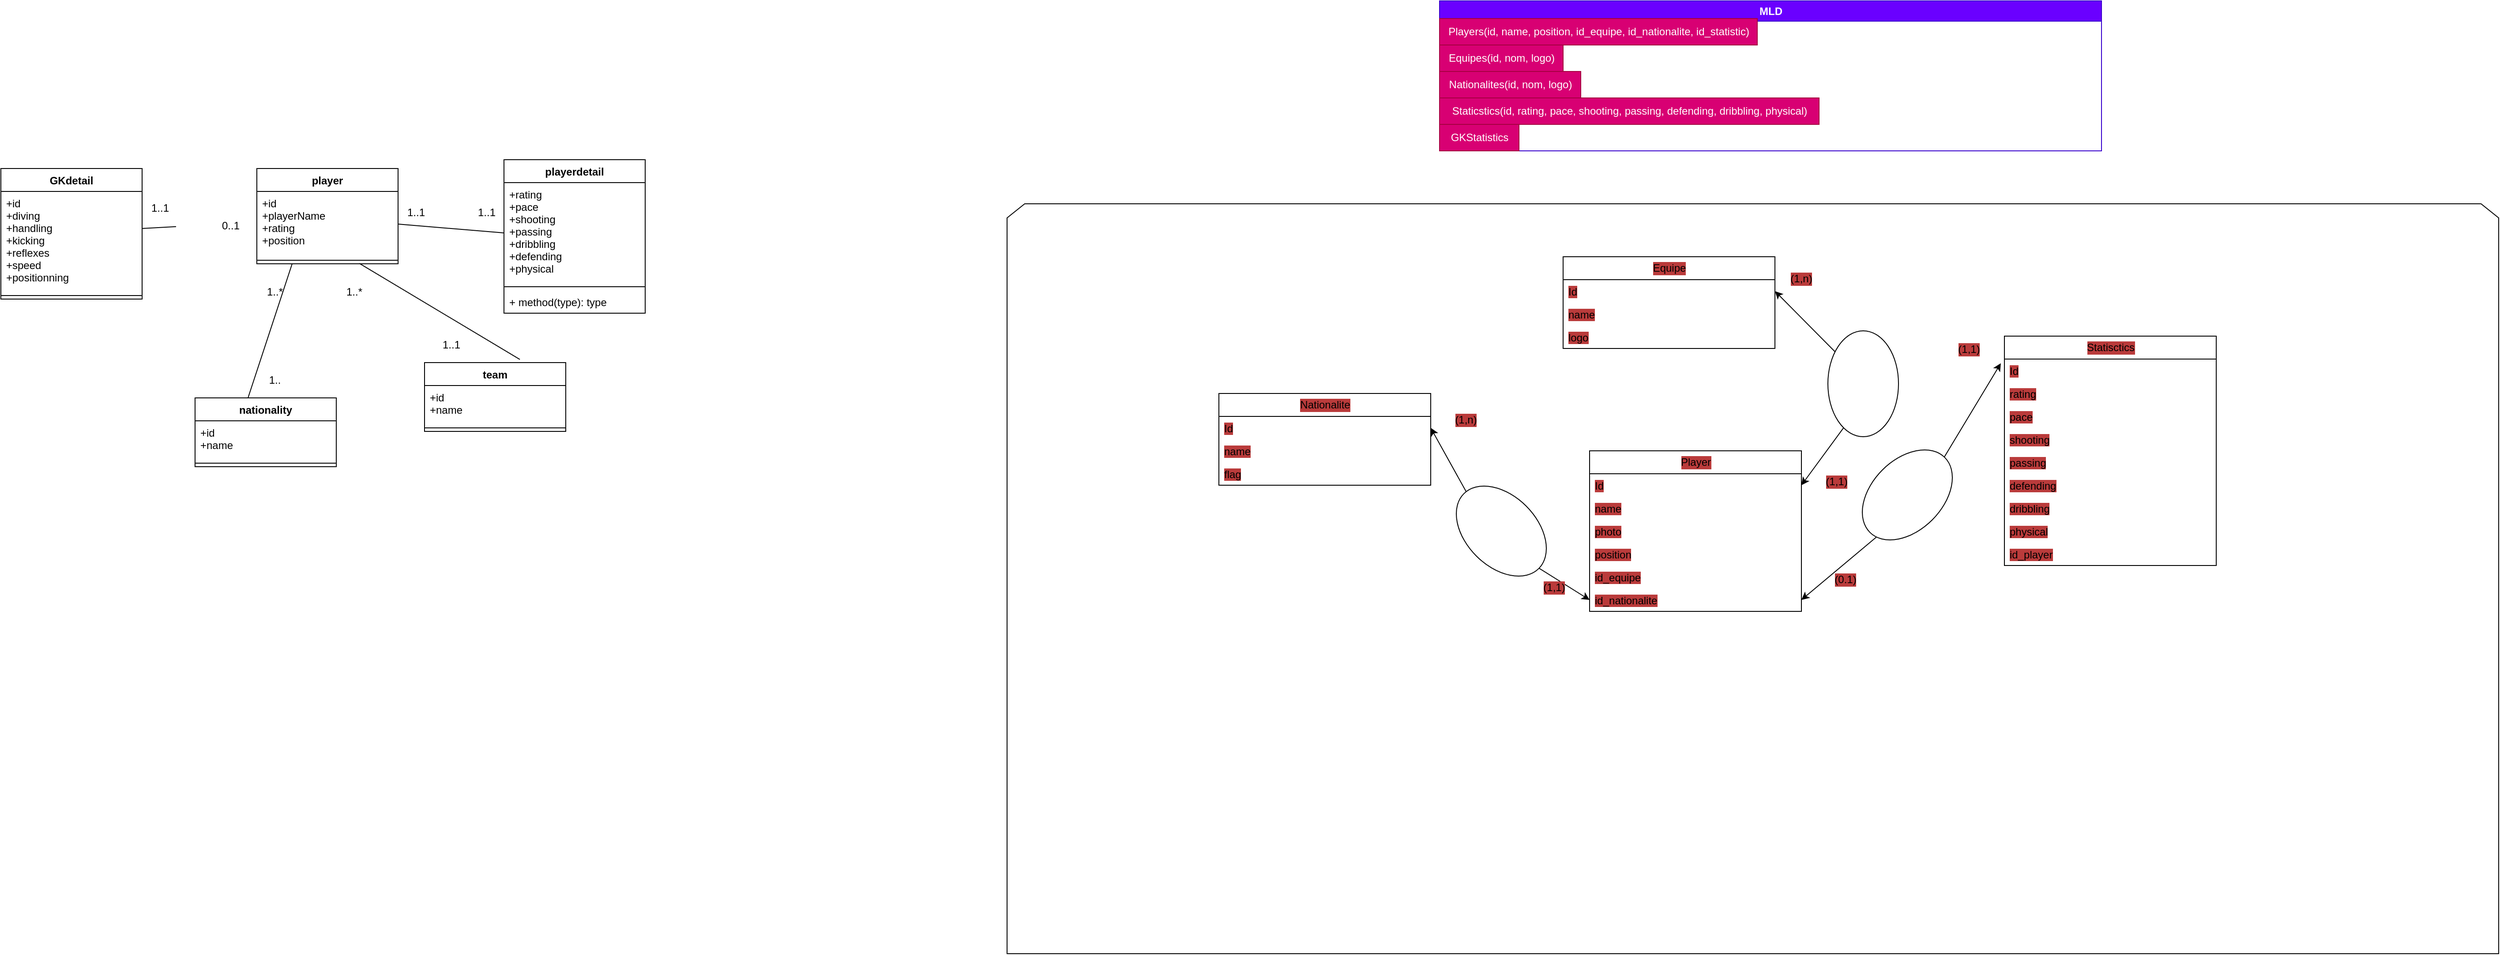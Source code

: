 <mxfile>
    <diagram id="AFySadcphIBtwh2EQS0m" name="Page-1">
        <mxGraphModel dx="2758" dy="1142" grid="1" gridSize="10" guides="1" tooltips="1" connect="1" arrows="1" fold="1" page="1" pageScale="1" pageWidth="850" pageHeight="1100" math="0" shadow="0">
            <root>
                <mxCell id="0"/>
                <mxCell id="1" parent="0"/>
                <mxCell id="2" value="MLD" style="swimlane;html=1;fillColor=#6a00ff;fontColor=#ffffff;strokeColor=#3700CC;glass=0;" parent="1" vertex="1">
                    <mxGeometry x="1320" y="20" width="750" height="170" as="geometry"/>
                </mxCell>
                <mxCell id="3" value="Players(id, name, position, id_equipe, id_nationalite, id_statistic)" style="text;html=1;align=center;verticalAlign=middle;resizable=0;points=[];autosize=1;strokeColor=#A50040;fillColor=#d80073;fontColor=#ffffff;" parent="2" vertex="1">
                    <mxGeometry y="20" width="360" height="30" as="geometry"/>
                </mxCell>
                <mxCell id="5" value="Equipes(id, nom, logo)" style="text;html=1;align=center;verticalAlign=middle;resizable=0;points=[];autosize=1;strokeColor=#A50040;fillColor=#d80073;fontColor=#ffffff;" parent="2" vertex="1">
                    <mxGeometry y="50" width="140" height="30" as="geometry"/>
                </mxCell>
                <mxCell id="6" value="Nationalites(id, nom, logo)" style="text;html=1;align=center;verticalAlign=middle;resizable=0;points=[];autosize=1;strokeColor=#A50040;fillColor=#d80073;fontColor=#ffffff;" parent="2" vertex="1">
                    <mxGeometry y="80" width="160" height="30" as="geometry"/>
                </mxCell>
                <mxCell id="8" value="Staticstics(id, rating, pace, shooting, passing, defending, dribbling, physical)" style="text;html=1;align=center;verticalAlign=middle;resizable=0;points=[];autosize=1;strokeColor=#A50040;fillColor=#d80073;fontColor=#ffffff;" parent="2" vertex="1">
                    <mxGeometry y="110" width="430" height="30" as="geometry"/>
                </mxCell>
                <mxCell id="39" value="GKStatistics" style="text;html=1;align=center;verticalAlign=middle;resizable=0;points=[];autosize=1;strokeColor=#A50040;fillColor=#d80073;fontColor=#ffffff;" parent="2" vertex="1">
                    <mxGeometry y="140" width="90" height="30" as="geometry"/>
                </mxCell>
                <mxCell id="45" value="" style="shape=loopLimit;whiteSpace=wrap;html=1;glass=0;labelBackgroundColor=#ba3b3b;" parent="1" vertex="1">
                    <mxGeometry x="830" y="250" width="1690" height="850" as="geometry"/>
                </mxCell>
                <mxCell id="47" value="Player" style="swimlane;fontStyle=0;childLayout=stackLayout;horizontal=1;startSize=26;fillColor=none;horizontalStack=0;resizeParent=1;resizeParentMax=0;resizeLast=0;collapsible=1;marginBottom=0;html=1;glass=0;labelBackgroundColor=#ba3b3b;" parent="1" vertex="1">
                    <mxGeometry x="1490" y="530" width="240" height="182" as="geometry"/>
                </mxCell>
                <mxCell id="48" value="Id" style="text;strokeColor=none;fillColor=none;align=left;verticalAlign=top;spacingLeft=4;spacingRight=4;overflow=hidden;rotatable=0;points=[[0,0.5],[1,0.5]];portConstraint=eastwest;whiteSpace=wrap;html=1;glass=0;labelBackgroundColor=#ba3b3b;" parent="47" vertex="1">
                    <mxGeometry y="26" width="240" height="26" as="geometry"/>
                </mxCell>
                <mxCell id="49" value="name" style="text;strokeColor=none;fillColor=none;align=left;verticalAlign=top;spacingLeft=4;spacingRight=4;overflow=hidden;rotatable=0;points=[[0,0.5],[1,0.5]];portConstraint=eastwest;whiteSpace=wrap;html=1;glass=0;labelBackgroundColor=#ba3b3b;" parent="47" vertex="1">
                    <mxGeometry y="52" width="240" height="26" as="geometry"/>
                </mxCell>
                <mxCell id="85" value="photo" style="text;strokeColor=none;fillColor=none;align=left;verticalAlign=top;spacingLeft=4;spacingRight=4;overflow=hidden;rotatable=0;points=[[0,0.5],[1,0.5]];portConstraint=eastwest;whiteSpace=wrap;html=1;glass=0;labelBackgroundColor=#ba3b3b;" parent="47" vertex="1">
                    <mxGeometry y="78" width="240" height="26" as="geometry"/>
                </mxCell>
                <mxCell id="107" value="position" style="text;strokeColor=none;fillColor=none;align=left;verticalAlign=top;spacingLeft=4;spacingRight=4;overflow=hidden;rotatable=0;points=[[0,0.5],[1,0.5]];portConstraint=eastwest;whiteSpace=wrap;html=1;glass=0;labelBackgroundColor=#ba3b3b;" parent="47" vertex="1">
                    <mxGeometry y="104" width="240" height="26" as="geometry"/>
                </mxCell>
                <mxCell id="51" value="id_equipe" style="text;strokeColor=none;fillColor=none;align=left;verticalAlign=top;spacingLeft=4;spacingRight=4;overflow=hidden;rotatable=0;points=[[0,0.5],[1,0.5]];portConstraint=eastwest;whiteSpace=wrap;html=1;glass=0;labelBackgroundColor=#ba3b3b;" parent="47" vertex="1">
                    <mxGeometry y="130" width="240" height="26" as="geometry"/>
                </mxCell>
                <mxCell id="52" value="id_nationalite" style="text;strokeColor=none;fillColor=none;align=left;verticalAlign=top;spacingLeft=4;spacingRight=4;overflow=hidden;rotatable=0;points=[[0,0.5],[1,0.5]];portConstraint=eastwest;whiteSpace=wrap;html=1;glass=0;labelBackgroundColor=#ba3b3b;" parent="47" vertex="1">
                    <mxGeometry y="156" width="240" height="26" as="geometry"/>
                </mxCell>
                <mxCell id="53" value="Equipe" style="swimlane;fontStyle=0;childLayout=stackLayout;horizontal=1;startSize=26;fillColor=none;horizontalStack=0;resizeParent=1;resizeParentMax=0;resizeLast=0;collapsible=1;marginBottom=0;html=1;glass=0;labelBackgroundColor=#ba3b3b;" parent="1" vertex="1">
                    <mxGeometry x="1460" y="310" width="240" height="104" as="geometry"/>
                </mxCell>
                <mxCell id="54" value="Id" style="text;strokeColor=none;fillColor=none;align=left;verticalAlign=top;spacingLeft=4;spacingRight=4;overflow=hidden;rotatable=0;points=[[0,0.5],[1,0.5]];portConstraint=eastwest;whiteSpace=wrap;html=1;glass=0;labelBackgroundColor=#ba3b3b;" parent="53" vertex="1">
                    <mxGeometry y="26" width="240" height="26" as="geometry"/>
                </mxCell>
                <mxCell id="55" value="name" style="text;strokeColor=none;fillColor=none;align=left;verticalAlign=top;spacingLeft=4;spacingRight=4;overflow=hidden;rotatable=0;points=[[0,0.5],[1,0.5]];portConstraint=eastwest;whiteSpace=wrap;html=1;glass=0;labelBackgroundColor=#ba3b3b;" parent="53" vertex="1">
                    <mxGeometry y="52" width="240" height="26" as="geometry"/>
                </mxCell>
                <mxCell id="71" value="logo" style="text;strokeColor=none;fillColor=none;align=left;verticalAlign=top;spacingLeft=4;spacingRight=4;overflow=hidden;rotatable=0;points=[[0,0.5],[1,0.5]];portConstraint=eastwest;whiteSpace=wrap;html=1;glass=0;labelBackgroundColor=#ba3b3b;" parent="53" vertex="1">
                    <mxGeometry y="78" width="240" height="26" as="geometry"/>
                </mxCell>
                <mxCell id="59" value="Nationalite" style="swimlane;fontStyle=0;childLayout=stackLayout;horizontal=1;startSize=26;fillColor=none;horizontalStack=0;resizeParent=1;resizeParentMax=0;resizeLast=0;collapsible=1;marginBottom=0;html=1;glass=0;labelBackgroundColor=#ba3b3b;" parent="1" vertex="1">
                    <mxGeometry x="1070" y="465" width="240" height="104" as="geometry"/>
                </mxCell>
                <mxCell id="60" value="Id" style="text;strokeColor=none;fillColor=none;align=left;verticalAlign=top;spacingLeft=4;spacingRight=4;overflow=hidden;rotatable=0;points=[[0,0.5],[1,0.5]];portConstraint=eastwest;whiteSpace=wrap;html=1;glass=0;labelBackgroundColor=#ba3b3b;" parent="59" vertex="1">
                    <mxGeometry y="26" width="240" height="26" as="geometry"/>
                </mxCell>
                <mxCell id="61" value="name" style="text;strokeColor=none;fillColor=none;align=left;verticalAlign=top;spacingLeft=4;spacingRight=4;overflow=hidden;rotatable=0;points=[[0,0.5],[1,0.5]];portConstraint=eastwest;whiteSpace=wrap;html=1;glass=0;labelBackgroundColor=#ba3b3b;" parent="59" vertex="1">
                    <mxGeometry y="52" width="240" height="26" as="geometry"/>
                </mxCell>
                <mxCell id="64" value="flag" style="text;strokeColor=none;fillColor=none;align=left;verticalAlign=top;spacingLeft=4;spacingRight=4;overflow=hidden;rotatable=0;points=[[0,0.5],[1,0.5]];portConstraint=eastwest;whiteSpace=wrap;html=1;glass=0;labelBackgroundColor=#ba3b3b;" parent="59" vertex="1">
                    <mxGeometry y="78" width="240" height="26" as="geometry"/>
                </mxCell>
                <mxCell id="75" value="Statisctics" style="swimlane;fontStyle=0;childLayout=stackLayout;horizontal=1;startSize=26;fillColor=none;horizontalStack=0;resizeParent=1;resizeParentMax=0;resizeLast=0;collapsible=1;marginBottom=0;html=1;glass=0;labelBackgroundColor=#ba3b3b;" parent="1" vertex="1">
                    <mxGeometry x="1960" y="400" width="240" height="260" as="geometry"/>
                </mxCell>
                <mxCell id="76" value="Id" style="text;strokeColor=none;fillColor=none;align=left;verticalAlign=top;spacingLeft=4;spacingRight=4;overflow=hidden;rotatable=0;points=[[0,0.5],[1,0.5]];portConstraint=eastwest;whiteSpace=wrap;html=1;glass=0;labelBackgroundColor=#ba3b3b;" parent="75" vertex="1">
                    <mxGeometry y="26" width="240" height="26" as="geometry"/>
                </mxCell>
                <mxCell id="77" value="rating" style="text;strokeColor=none;fillColor=none;align=left;verticalAlign=top;spacingLeft=4;spacingRight=4;overflow=hidden;rotatable=0;points=[[0,0.5],[1,0.5]];portConstraint=eastwest;whiteSpace=wrap;html=1;glass=0;labelBackgroundColor=#ba3b3b;" parent="75" vertex="1">
                    <mxGeometry y="52" width="240" height="26" as="geometry"/>
                </mxCell>
                <mxCell id="78" value="pace" style="text;strokeColor=none;fillColor=none;align=left;verticalAlign=top;spacingLeft=4;spacingRight=4;overflow=hidden;rotatable=0;points=[[0,0.5],[1,0.5]];portConstraint=eastwest;whiteSpace=wrap;html=1;glass=0;labelBackgroundColor=#ba3b3b;" parent="75" vertex="1">
                    <mxGeometry y="78" width="240" height="26" as="geometry"/>
                </mxCell>
                <mxCell id="79" value="shooting" style="text;strokeColor=none;fillColor=none;align=left;verticalAlign=top;spacingLeft=4;spacingRight=4;overflow=hidden;rotatable=0;points=[[0,0.5],[1,0.5]];portConstraint=eastwest;whiteSpace=wrap;html=1;glass=0;labelBackgroundColor=#ba3b3b;" parent="75" vertex="1">
                    <mxGeometry y="104" width="240" height="26" as="geometry"/>
                </mxCell>
                <mxCell id="80" value="passing" style="text;strokeColor=none;fillColor=none;align=left;verticalAlign=top;spacingLeft=4;spacingRight=4;overflow=hidden;rotatable=0;points=[[0,0.5],[1,0.5]];portConstraint=eastwest;whiteSpace=wrap;html=1;glass=0;labelBackgroundColor=#ba3b3b;" parent="75" vertex="1">
                    <mxGeometry y="130" width="240" height="26" as="geometry"/>
                </mxCell>
                <mxCell id="81" value="defending" style="text;strokeColor=none;fillColor=none;align=left;verticalAlign=top;spacingLeft=4;spacingRight=4;overflow=hidden;rotatable=0;points=[[0,0.5],[1,0.5]];portConstraint=eastwest;whiteSpace=wrap;html=1;glass=0;labelBackgroundColor=#ba3b3b;" parent="75" vertex="1">
                    <mxGeometry y="156" width="240" height="26" as="geometry"/>
                </mxCell>
                <mxCell id="82" value="dribbling" style="text;strokeColor=none;fillColor=none;align=left;verticalAlign=top;spacingLeft=4;spacingRight=4;overflow=hidden;rotatable=0;points=[[0,0.5],[1,0.5]];portConstraint=eastwest;whiteSpace=wrap;html=1;glass=0;labelBackgroundColor=#ba3b3b;" parent="75" vertex="1">
                    <mxGeometry y="182" width="240" height="26" as="geometry"/>
                </mxCell>
                <mxCell id="83" value="physical" style="text;strokeColor=none;fillColor=none;align=left;verticalAlign=top;spacingLeft=4;spacingRight=4;overflow=hidden;rotatable=0;points=[[0,0.5],[1,0.5]];portConstraint=eastwest;whiteSpace=wrap;html=1;glass=0;labelBackgroundColor=#ba3b3b;" parent="75" vertex="1">
                    <mxGeometry y="208" width="240" height="26" as="geometry"/>
                </mxCell>
                <mxCell id="137" value="id_player" style="text;strokeColor=none;fillColor=none;align=left;verticalAlign=top;spacingLeft=4;spacingRight=4;overflow=hidden;rotatable=0;points=[[0,0.5],[1,0.5]];portConstraint=eastwest;whiteSpace=wrap;html=1;glass=0;labelBackgroundColor=#ba3b3b;" vertex="1" parent="75">
                    <mxGeometry y="234" width="240" height="26" as="geometry"/>
                </mxCell>
                <mxCell id="89" value="" style="endArrow=classic;startArrow=classic;html=1;entryX=-0.017;entryY=0.183;entryDx=0;entryDy=0;entryPerimeter=0;exitX=1;exitY=0.5;exitDx=0;exitDy=0;" parent="1" source="52" target="76" edge="1">
                    <mxGeometry width="50" height="50" relative="1" as="geometry">
                        <mxPoint x="1820" y="634" as="sourcePoint"/>
                        <mxPoint x="1870" y="584" as="targetPoint"/>
                        <Array as="points">
                            <mxPoint x="1860" y="590"/>
                        </Array>
                    </mxGeometry>
                </mxCell>
                <mxCell id="90" value="" style="endArrow=classic;startArrow=classic;html=1;entryX=1;entryY=0.5;entryDx=0;entryDy=0;exitX=0;exitY=0.5;exitDx=0;exitDy=0;" parent="1" source="52" target="60" edge="1">
                    <mxGeometry width="50" height="50" relative="1" as="geometry">
                        <mxPoint x="1370" y="660" as="sourcePoint"/>
                        <mxPoint x="1420" y="610" as="targetPoint"/>
                        <Array as="points">
                            <mxPoint x="1380" y="630"/>
                        </Array>
                    </mxGeometry>
                </mxCell>
                <mxCell id="91" value="" style="endArrow=classic;startArrow=classic;html=1;entryX=1;entryY=0.5;entryDx=0;entryDy=0;exitX=1;exitY=0.5;exitDx=0;exitDy=0;" parent="1" source="48" target="54" edge="1">
                    <mxGeometry width="50" height="50" relative="1" as="geometry">
                        <mxPoint x="1730" y="640" as="sourcePoint"/>
                        <mxPoint x="1780" y="590" as="targetPoint"/>
                        <Array as="points">
                            <mxPoint x="1810" y="460"/>
                        </Array>
                    </mxGeometry>
                </mxCell>
                <mxCell id="94" value="" style="ellipse;whiteSpace=wrap;html=1;glass=0;labelBackgroundColor=#ba3b3b;rotation=45;" parent="1" vertex="1">
                    <mxGeometry x="1330" y="581" width="120" height="80" as="geometry"/>
                </mxCell>
                <mxCell id="95" value="" style="ellipse;whiteSpace=wrap;html=1;glass=0;labelBackgroundColor=#ba3b3b;rotation=90;" parent="1" vertex="1">
                    <mxGeometry x="1740" y="414" width="120" height="80" as="geometry"/>
                </mxCell>
                <mxCell id="96" value="" style="ellipse;whiteSpace=wrap;html=1;glass=0;labelBackgroundColor=#ba3b3b;rotation=-225;" parent="1" vertex="1">
                    <mxGeometry x="1790" y="540" width="120" height="80" as="geometry"/>
                </mxCell>
                <mxCell id="99" value="(1,1)" style="text;html=1;strokeColor=none;fillColor=none;align=center;verticalAlign=middle;whiteSpace=wrap;rounded=0;glass=0;labelBackgroundColor=#ba3b3b;" parent="1" vertex="1">
                    <mxGeometry x="1420" y="670" width="60" height="30" as="geometry"/>
                </mxCell>
                <mxCell id="100" value="(1,n)" style="text;html=1;strokeColor=none;fillColor=none;align=center;verticalAlign=middle;whiteSpace=wrap;rounded=0;glass=0;labelBackgroundColor=#ba3b3b;" parent="1" vertex="1">
                    <mxGeometry x="1320" y="480" width="60" height="30" as="geometry"/>
                </mxCell>
                <mxCell id="101" value="(1,n)" style="text;html=1;strokeColor=none;fillColor=none;align=center;verticalAlign=middle;whiteSpace=wrap;rounded=0;glass=0;labelBackgroundColor=#ba3b3b;" parent="1" vertex="1">
                    <mxGeometry x="1700" y="320" width="60" height="30" as="geometry"/>
                </mxCell>
                <mxCell id="102" value="(1,1)" style="text;html=1;strokeColor=none;fillColor=none;align=center;verticalAlign=middle;whiteSpace=wrap;rounded=0;glass=0;labelBackgroundColor=#ba3b3b;" parent="1" vertex="1">
                    <mxGeometry x="1740" y="550" width="60" height="30" as="geometry"/>
                </mxCell>
                <mxCell id="103" value="(1,1)" style="text;html=1;strokeColor=none;fillColor=none;align=center;verticalAlign=middle;whiteSpace=wrap;rounded=0;glass=0;labelBackgroundColor=#ba3b3b;" parent="1" vertex="1">
                    <mxGeometry x="1890" y="400" width="60" height="30" as="geometry"/>
                </mxCell>
                <mxCell id="104" value="(0.1)" style="text;html=1;strokeColor=none;fillColor=none;align=center;verticalAlign=middle;whiteSpace=wrap;rounded=0;glass=0;labelBackgroundColor=#ba3b3b;" parent="1" vertex="1">
                    <mxGeometry x="1750" y="661" width="60" height="30" as="geometry"/>
                </mxCell>
                <mxCell id="108" value="player" style="swimlane;fontStyle=1;align=center;verticalAlign=top;childLayout=stackLayout;horizontal=1;startSize=26;horizontalStack=0;resizeParent=1;resizeParentMax=0;resizeLast=0;collapsible=1;marginBottom=0;" parent="1" vertex="1">
                    <mxGeometry x="-20" y="210" width="160" height="108" as="geometry"/>
                </mxCell>
                <mxCell id="109" value="+id&#10;+playerName&#10;+rating &#10;+position" style="text;strokeColor=none;fillColor=none;align=left;verticalAlign=top;spacingLeft=4;spacingRight=4;overflow=hidden;rotatable=0;points=[[0,0.5],[1,0.5]];portConstraint=eastwest;" parent="108" vertex="1">
                    <mxGeometry y="26" width="160" height="74" as="geometry"/>
                </mxCell>
                <mxCell id="110" value="" style="line;strokeWidth=1;fillColor=none;align=left;verticalAlign=middle;spacingTop=-1;spacingLeft=3;spacingRight=3;rotatable=0;labelPosition=right;points=[];portConstraint=eastwest;strokeColor=inherit;" parent="108" vertex="1">
                    <mxGeometry y="100" width="160" height="8" as="geometry"/>
                </mxCell>
                <mxCell id="111" value="team" style="swimlane;fontStyle=1;align=center;verticalAlign=top;childLayout=stackLayout;horizontal=1;startSize=26;horizontalStack=0;resizeParent=1;resizeParentMax=0;resizeLast=0;collapsible=1;marginBottom=0;" parent="1" vertex="1">
                    <mxGeometry x="170" y="430" width="160" height="78" as="geometry"/>
                </mxCell>
                <mxCell id="112" value="+id&#10;+name" style="text;strokeColor=none;fillColor=none;align=left;verticalAlign=top;spacingLeft=4;spacingRight=4;overflow=hidden;rotatable=0;points=[[0,0.5],[1,0.5]];portConstraint=eastwest;" parent="111" vertex="1">
                    <mxGeometry y="26" width="160" height="44" as="geometry"/>
                </mxCell>
                <mxCell id="113" value="" style="line;strokeWidth=1;fillColor=none;align=left;verticalAlign=middle;spacingTop=-1;spacingLeft=3;spacingRight=3;rotatable=0;labelPosition=right;points=[];portConstraint=eastwest;strokeColor=inherit;" parent="111" vertex="1">
                    <mxGeometry y="70" width="160" height="8" as="geometry"/>
                </mxCell>
                <mxCell id="114" value="nationality" style="swimlane;fontStyle=1;align=center;verticalAlign=top;childLayout=stackLayout;horizontal=1;startSize=26;horizontalStack=0;resizeParent=1;resizeParentMax=0;resizeLast=0;collapsible=1;marginBottom=0;" parent="1" vertex="1">
                    <mxGeometry x="-90" y="470" width="160" height="78" as="geometry"/>
                </mxCell>
                <mxCell id="115" value="+id&#10;+name" style="text;strokeColor=none;fillColor=none;align=left;verticalAlign=top;spacingLeft=4;spacingRight=4;overflow=hidden;rotatable=0;points=[[0,0.5],[1,0.5]];portConstraint=eastwest;" parent="114" vertex="1">
                    <mxGeometry y="26" width="160" height="44" as="geometry"/>
                </mxCell>
                <mxCell id="116" value="" style="line;strokeWidth=1;fillColor=none;align=left;verticalAlign=middle;spacingTop=-1;spacingLeft=3;spacingRight=3;rotatable=0;labelPosition=right;points=[];portConstraint=eastwest;strokeColor=inherit;" parent="114" vertex="1">
                    <mxGeometry y="70" width="160" height="8" as="geometry"/>
                </mxCell>
                <mxCell id="117" value="GKdetail" style="swimlane;fontStyle=1;align=center;verticalAlign=top;childLayout=stackLayout;horizontal=1;startSize=26;horizontalStack=0;resizeParent=1;resizeParentMax=0;resizeLast=0;collapsible=1;marginBottom=0;" parent="1" vertex="1">
                    <mxGeometry x="-310" y="210" width="160" height="148" as="geometry"/>
                </mxCell>
                <mxCell id="118" value="+id&#10;+diving&#10;+handling&#10;+kicking&#10;+reflexes&#10;+speed&#10;+positionning&#10;" style="text;strokeColor=none;fillColor=none;align=left;verticalAlign=top;spacingLeft=4;spacingRight=4;overflow=hidden;rotatable=0;points=[[0,0.5],[1,0.5]];portConstraint=eastwest;fontStyle=0" parent="117" vertex="1">
                    <mxGeometry y="26" width="160" height="114" as="geometry"/>
                </mxCell>
                <mxCell id="119" value="" style="line;strokeWidth=1;fillColor=none;align=left;verticalAlign=middle;spacingTop=-1;spacingLeft=3;spacingRight=3;rotatable=0;labelPosition=right;points=[];portConstraint=eastwest;strokeColor=inherit;" parent="117" vertex="1">
                    <mxGeometry y="140" width="160" height="8" as="geometry"/>
                </mxCell>
                <mxCell id="120" value="" style="endArrow=none;html=1;entryX=0.962;entryY=1.194;entryDx=0;entryDy=0;entryPerimeter=0;" parent="1" target="122" edge="1">
                    <mxGeometry width="50" height="50" relative="1" as="geometry">
                        <mxPoint x="-150" y="278" as="sourcePoint"/>
                        <mxPoint x="-60" y="260" as="targetPoint"/>
                    </mxGeometry>
                </mxCell>
                <mxCell id="121" value="0..1" style="text;html=1;align=center;verticalAlign=middle;resizable=0;points=[];autosize=1;strokeColor=none;fillColor=none;" parent="1" vertex="1">
                    <mxGeometry x="-70" y="260" width="40" height="30" as="geometry"/>
                </mxCell>
                <mxCell id="122" value="1..1" style="text;html=1;align=center;verticalAlign=middle;resizable=0;points=[];autosize=1;strokeColor=none;fillColor=none;" parent="1" vertex="1">
                    <mxGeometry x="-150" y="240" width="40" height="30" as="geometry"/>
                </mxCell>
                <mxCell id="123" value="" style="endArrow=none;html=1;exitX=0.675;exitY=-0.046;exitDx=0;exitDy=0;exitPerimeter=0;entryX=0.726;entryY=0.95;entryDx=0;entryDy=0;entryPerimeter=0;" parent="1" source="111" target="110" edge="1">
                    <mxGeometry width="50" height="50" relative="1" as="geometry">
                        <mxPoint x="10" y="380" as="sourcePoint"/>
                        <mxPoint x="80" y="330" as="targetPoint"/>
                    </mxGeometry>
                </mxCell>
                <mxCell id="124" value="1..*" style="text;html=1;align=center;verticalAlign=middle;resizable=0;points=[];autosize=1;strokeColor=none;fillColor=none;" parent="1" vertex="1">
                    <mxGeometry x="70" y="335" width="40" height="30" as="geometry"/>
                </mxCell>
                <mxCell id="125" value="1..1" style="text;html=1;align=center;verticalAlign=middle;resizable=0;points=[];autosize=1;strokeColor=none;fillColor=none;" parent="1" vertex="1">
                    <mxGeometry x="180" y="395" width="40" height="30" as="geometry"/>
                </mxCell>
                <mxCell id="126" value="" style="endArrow=none;html=1;exitX=0.375;exitY=0;exitDx=0;exitDy=0;exitPerimeter=0;entryX=0.25;entryY=1;entryDx=0;entryDy=0;" parent="1" source="114" target="108" edge="1">
                    <mxGeometry width="50" height="50" relative="1" as="geometry">
                        <mxPoint x="10" y="370" as="sourcePoint"/>
                        <mxPoint x="60" y="320" as="targetPoint"/>
                    </mxGeometry>
                </mxCell>
                <mxCell id="127" value="1..*" style="text;html=1;align=center;verticalAlign=middle;resizable=0;points=[];autosize=1;strokeColor=none;fillColor=none;" parent="1" vertex="1">
                    <mxGeometry x="-20" y="335" width="40" height="30" as="geometry"/>
                </mxCell>
                <mxCell id="128" value="1.." style="text;html=1;align=center;verticalAlign=middle;resizable=0;points=[];autosize=1;strokeColor=none;fillColor=none;" parent="1" vertex="1">
                    <mxGeometry x="-20" y="435" width="40" height="30" as="geometry"/>
                </mxCell>
                <mxCell id="129" value="playerdetail" style="swimlane;fontStyle=1;align=center;verticalAlign=top;childLayout=stackLayout;horizontal=1;startSize=26;horizontalStack=0;resizeParent=1;resizeParentMax=0;resizeLast=0;collapsible=1;marginBottom=0;" parent="1" vertex="1">
                    <mxGeometry x="260" y="200" width="160" height="174" as="geometry"/>
                </mxCell>
                <mxCell id="130" value="+rating&#10;+pace&#10;+shooting&#10;+passing&#10;+dribbling&#10;+defending&#10;+physical" style="text;strokeColor=none;fillColor=none;align=left;verticalAlign=top;spacingLeft=4;spacingRight=4;overflow=hidden;rotatable=0;points=[[0,0.5],[1,0.5]];portConstraint=eastwest;" parent="129" vertex="1">
                    <mxGeometry y="26" width="160" height="114" as="geometry"/>
                </mxCell>
                <mxCell id="131" value="" style="line;strokeWidth=1;fillColor=none;align=left;verticalAlign=middle;spacingTop=-1;spacingLeft=3;spacingRight=3;rotatable=0;labelPosition=right;points=[];portConstraint=eastwest;strokeColor=inherit;" parent="129" vertex="1">
                    <mxGeometry y="140" width="160" height="8" as="geometry"/>
                </mxCell>
                <mxCell id="132" value="+ method(type): type" style="text;strokeColor=none;fillColor=none;align=left;verticalAlign=top;spacingLeft=4;spacingRight=4;overflow=hidden;rotatable=0;points=[[0,0.5],[1,0.5]];portConstraint=eastwest;" parent="129" vertex="1">
                    <mxGeometry y="148" width="160" height="26" as="geometry"/>
                </mxCell>
                <mxCell id="133" value="" style="endArrow=none;html=1;entryX=0;entryY=0.5;entryDx=0;entryDy=0;exitX=1;exitY=0.5;exitDx=0;exitDy=0;" parent="1" source="109" target="130" edge="1">
                    <mxGeometry width="50" height="50" relative="1" as="geometry">
                        <mxPoint x="10" y="500" as="sourcePoint"/>
                        <mxPoint x="60" y="450" as="targetPoint"/>
                    </mxGeometry>
                </mxCell>
                <mxCell id="134" value="1..1" style="text;html=1;align=center;verticalAlign=middle;resizable=0;points=[];autosize=1;strokeColor=none;fillColor=none;" parent="1" vertex="1">
                    <mxGeometry x="140" y="245" width="40" height="30" as="geometry"/>
                </mxCell>
                <mxCell id="135" value="1..1" style="text;html=1;align=center;verticalAlign=middle;resizable=0;points=[];autosize=1;strokeColor=none;fillColor=none;" parent="1" vertex="1">
                    <mxGeometry x="220" y="245" width="40" height="30" as="geometry"/>
                </mxCell>
            </root>
        </mxGraphModel>
    </diagram>
</mxfile>